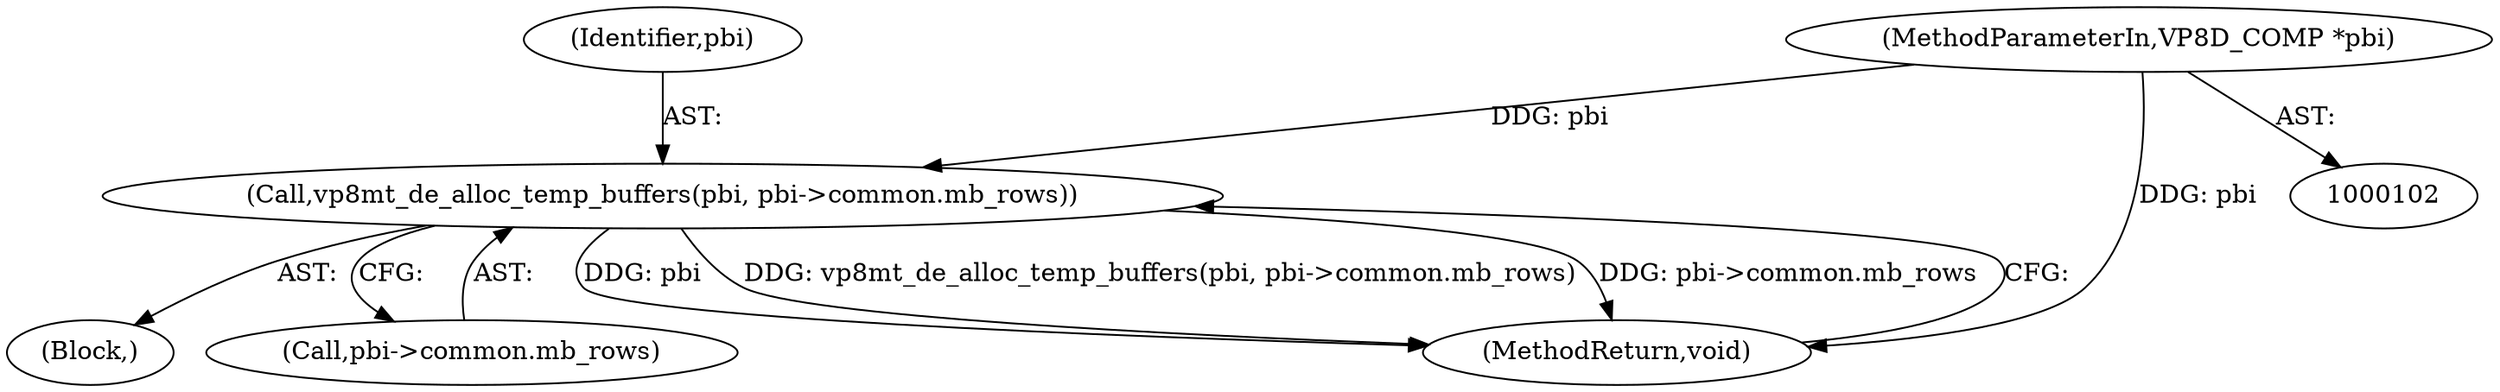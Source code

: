 digraph "0_Android_6886e8e0a9db2dbad723dc37a548233e004b33bc_2@pointer" {
"1000202" [label="(Call,vp8mt_de_alloc_temp_buffers(pbi, pbi->common.mb_rows))"];
"1000103" [label="(MethodParameterIn,VP8D_COMP *pbi)"];
"1000109" [label="(Block,)"];
"1000204" [label="(Call,pbi->common.mb_rows)"];
"1000103" [label="(MethodParameterIn,VP8D_COMP *pbi)"];
"1000202" [label="(Call,vp8mt_de_alloc_temp_buffers(pbi, pbi->common.mb_rows))"];
"1000209" [label="(MethodReturn,void)"];
"1000203" [label="(Identifier,pbi)"];
"1000202" -> "1000109"  [label="AST: "];
"1000202" -> "1000204"  [label="CFG: "];
"1000203" -> "1000202"  [label="AST: "];
"1000204" -> "1000202"  [label="AST: "];
"1000209" -> "1000202"  [label="CFG: "];
"1000202" -> "1000209"  [label="DDG: pbi"];
"1000202" -> "1000209"  [label="DDG: vp8mt_de_alloc_temp_buffers(pbi, pbi->common.mb_rows)"];
"1000202" -> "1000209"  [label="DDG: pbi->common.mb_rows"];
"1000103" -> "1000202"  [label="DDG: pbi"];
"1000103" -> "1000102"  [label="AST: "];
"1000103" -> "1000209"  [label="DDG: pbi"];
}
